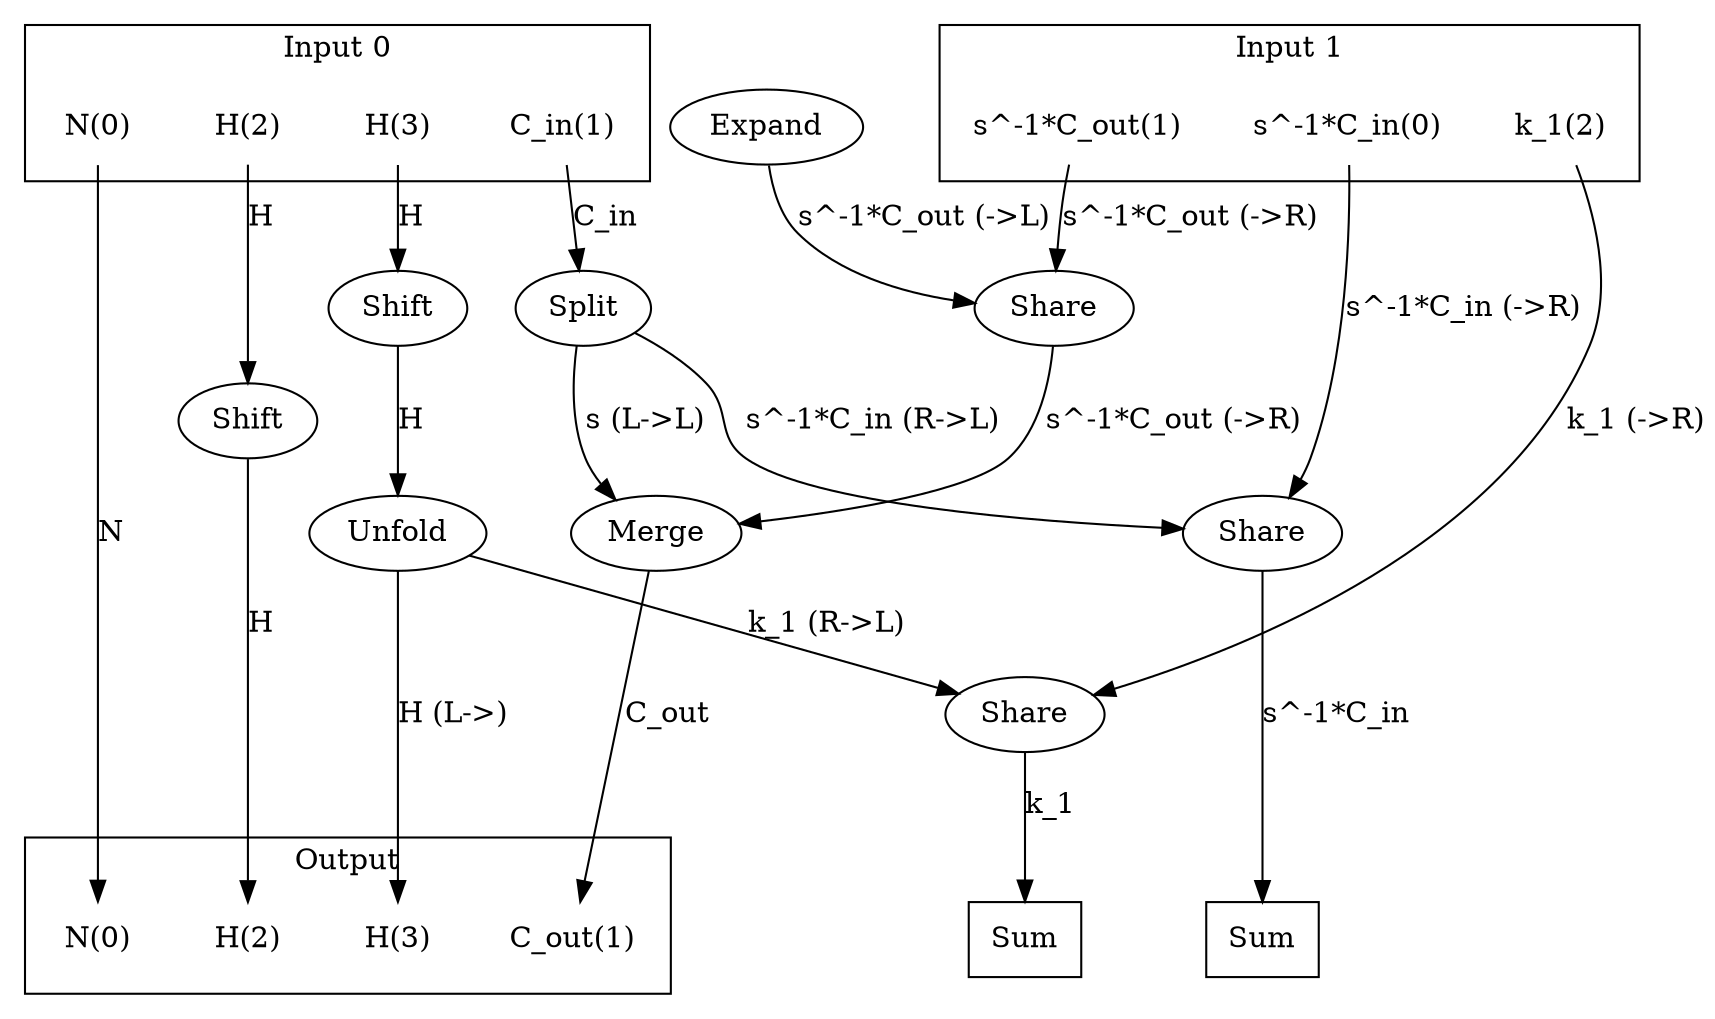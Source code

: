 digraph kernel_generated {
newrank = true;
op_0x55b7501b6270 [label="Share"];
op_0x55b7501b66f8 [label="Expand"];
op_0x55b7501b6e80 [label="Shift"];
op_0x55b7501b6f40 [label="Shift"];
op_0x55b7501bb000 [label="Merge"];
op_0x55b7501d45c0 [label="Unfold"];
op_0x55b7501f4750 [label="Split"];
op_0x55b7501f5b80 [label="Share"];
op_0x55b7501f5bd0 [label="Share"];
reduce_0x7f6f60003a98 [label="Sum", shape=box];
reduce_0x7f6f600077d8 [label="Sum", shape=box];
subgraph cluster_out {
label = "Output";
out_0 [label="N(0)", shape=none];
out_1 [label="C_out(1)", shape=none];
out_2 [label="H(2)", shape=none];
out_3 [label="H(3)", shape=none];
}
{ rank = same;
reduce_0x7f6f60003a98;
reduce_0x7f6f600077d8;
out_0;
out_1;
out_2;
out_3;
}
subgraph cluster_in_0 {
label = "Input 0";
in_0_0 [label="N(0)", shape=none];
in_0_1 [label="C_in(1)", shape=none];
in_0_2 [label="H(2)", shape=none];
in_0_3 [label="H(3)", shape=none];
}
subgraph cluster_in_1 {
label = "Input 1";
in_1_0 [label="s^-1*C_in(0)", shape=none];
in_1_1 [label="s^-1*C_out(1)", shape=none];
in_1_2 [label="k_1(2)", shape=none];
}
{ rank = same;
in_0_0;
in_0_1;
in_0_2;
in_0_3;
in_1_0;
in_1_1;
in_1_2;
}
in_0_0 -> out_0 [label="N"];
in_0_1 -> op_0x55b7501f4750 [label="C_in"];
in_0_2 -> op_0x55b7501b6e80 [label="H"];
in_0_3 -> op_0x55b7501b6f40 [label="H"];
in_1_0 -> op_0x55b7501f5b80 [label="s^-1*C_in (->R)"];
in_1_1 -> op_0x55b7501f5bd0 [label="s^-1*C_out (->R)"];
in_1_2 -> op_0x55b7501b6270 [label="k_1 (->R)"];
op_0x55b7501bb000 -> out_1 [label="C_out"];
op_0x55b7501b6e80 -> out_2 [label="H"];
op_0x55b7501d45c0 -> out_3 [label="H (L->)"];
op_0x55b7501d45c0 -> op_0x55b7501b6270 [label="k_1 (R->L)"];
op_0x55b7501f4750 -> op_0x55b7501bb000 [label="s (L->L)"];
op_0x55b7501f5bd0 -> op_0x55b7501bb000 [label="s^-1*C_out (->R)"];
op_0x55b7501b6f40 -> op_0x55b7501d45c0 [label="H"];
op_0x55b7501f4750 -> op_0x55b7501f5b80 [label="s^-1*C_in (R->L)"];
op_0x55b7501b66f8 -> op_0x55b7501f5bd0 [label="s^-1*C_out (->L)"];
op_0x55b7501b6270 -> reduce_0x7f6f60003a98 [label="k_1"];
op_0x55b7501f5b80 -> reduce_0x7f6f600077d8 [label="s^-1*C_in"];
}
